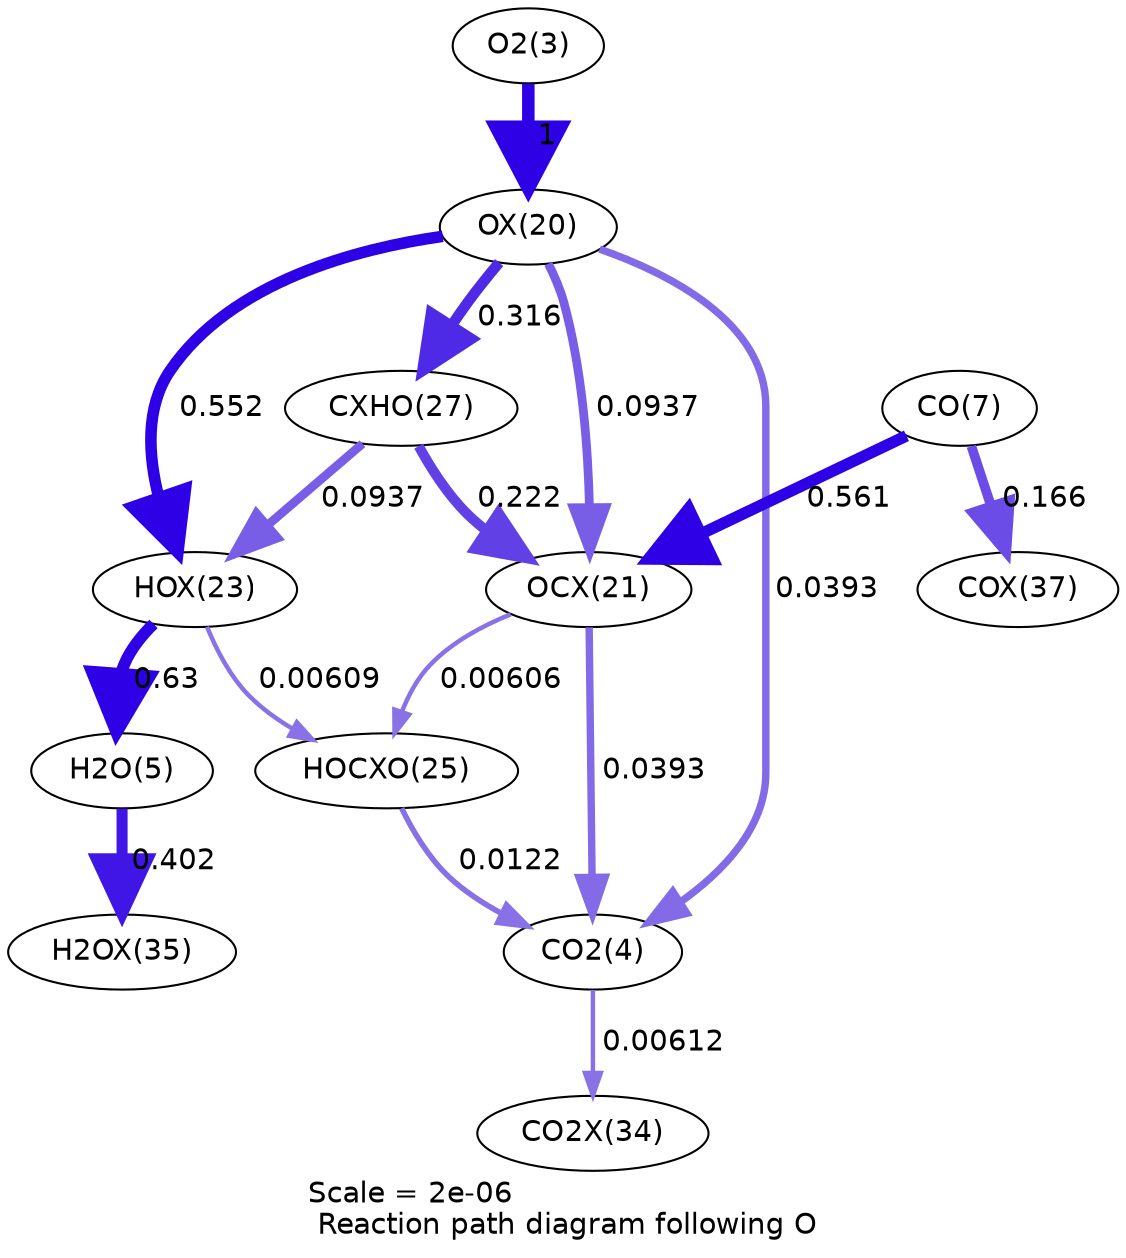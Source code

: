 digraph reaction_paths {
center=1;
s5 -> s23[fontname="Helvetica", penwidth=6, arrowsize=3, color="0.7, 1.5, 0.9"
, label=" 1"];
s23 -> s26[fontname="Helvetica", penwidth=5.55, arrowsize=2.78, color="0.7, 1.05, 0.9"
, label=" 0.552"];
s23 -> s29[fontname="Helvetica", penwidth=5.13, arrowsize=2.56, color="0.7, 0.816, 0.9"
, label=" 0.316"];
s23 -> s24[fontname="Helvetica", penwidth=4.21, arrowsize=2.11, color="0.7, 0.594, 0.9"
, label=" 0.0937"];
s23 -> s6[fontname="Helvetica", penwidth=3.56, arrowsize=1.78, color="0.7, 0.539, 0.9"
, label=" 0.0393"];
s26 -> s7[fontname="Helvetica", penwidth=5.65, arrowsize=2.83, color="0.7, 1.13, 0.9"
, label=" 0.63"];
s29 -> s26[fontname="Helvetica", penwidth=4.21, arrowsize=2.11, color="0.7, 0.594, 0.9"
, label=" 0.0937"];
s26 -> s27[fontname="Helvetica", penwidth=2.15, arrowsize=1.07, color="0.7, 0.506, 0.9"
, label=" 0.00609"];
s7 -> s32[fontname="Helvetica", penwidth=5.31, arrowsize=2.66, color="0.7, 0.902, 0.9"
, label=" 0.402"];
s29 -> s24[fontname="Helvetica", penwidth=4.86, arrowsize=2.43, color="0.7, 0.722, 0.9"
, label=" 0.222"];
s9 -> s24[fontname="Helvetica", penwidth=5.56, arrowsize=2.78, color="0.7, 1.06, 0.9"
, label=" 0.561"];
s9 -> s34[fontname="Helvetica", penwidth=4.65, arrowsize=2.32, color="0.7, 0.666, 0.9"
, label=" 0.166"];
s24 -> s6[fontname="Helvetica", penwidth=3.56, arrowsize=1.78, color="0.7, 0.539, 0.9"
, label=" 0.0393"];
s24 -> s27[fontname="Helvetica", penwidth=2.15, arrowsize=1.07, color="0.7, 0.506, 0.9"
, label=" 0.00606"];
s6 -> s31[fontname="Helvetica", penwidth=2.15, arrowsize=1.08, color="0.7, 0.506, 0.9"
, label=" 0.00612"];
s27 -> s6[fontname="Helvetica", penwidth=2.67, arrowsize=1.34, color="0.7, 0.512, 0.9"
, label=" 0.0122"];
s5 [ fontname="Helvetica", label="O2(3)"];
s6 [ fontname="Helvetica", label="CO2(4)"];
s7 [ fontname="Helvetica", label="H2O(5)"];
s9 [ fontname="Helvetica", label="CO(7)"];
s23 [ fontname="Helvetica", label="OX(20)"];
s24 [ fontname="Helvetica", label="OCX(21)"];
s26 [ fontname="Helvetica", label="HOX(23)"];
s27 [ fontname="Helvetica", label="HOCXO(25)"];
s29 [ fontname="Helvetica", label="CXHO(27)"];
s31 [ fontname="Helvetica", label="CO2X(34)"];
s32 [ fontname="Helvetica", label="H2OX(35)"];
s34 [ fontname="Helvetica", label="COX(37)"];
 label = "Scale = 2e-06\l Reaction path diagram following O";
 fontname = "Helvetica";
}
